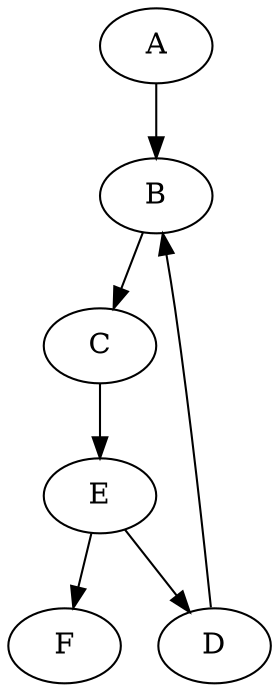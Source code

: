 ## Jagadeesh Vasudevamurthy ####
digraph g {
    "A";
    "A" -> "B";
    "B";
    "B" -> "C";
    "E";
    "E" -> "F";
    "E" -> "D";
    "F";
    "D";
    "D" -> "B";
    "C";
    "C" -> "E";
}
